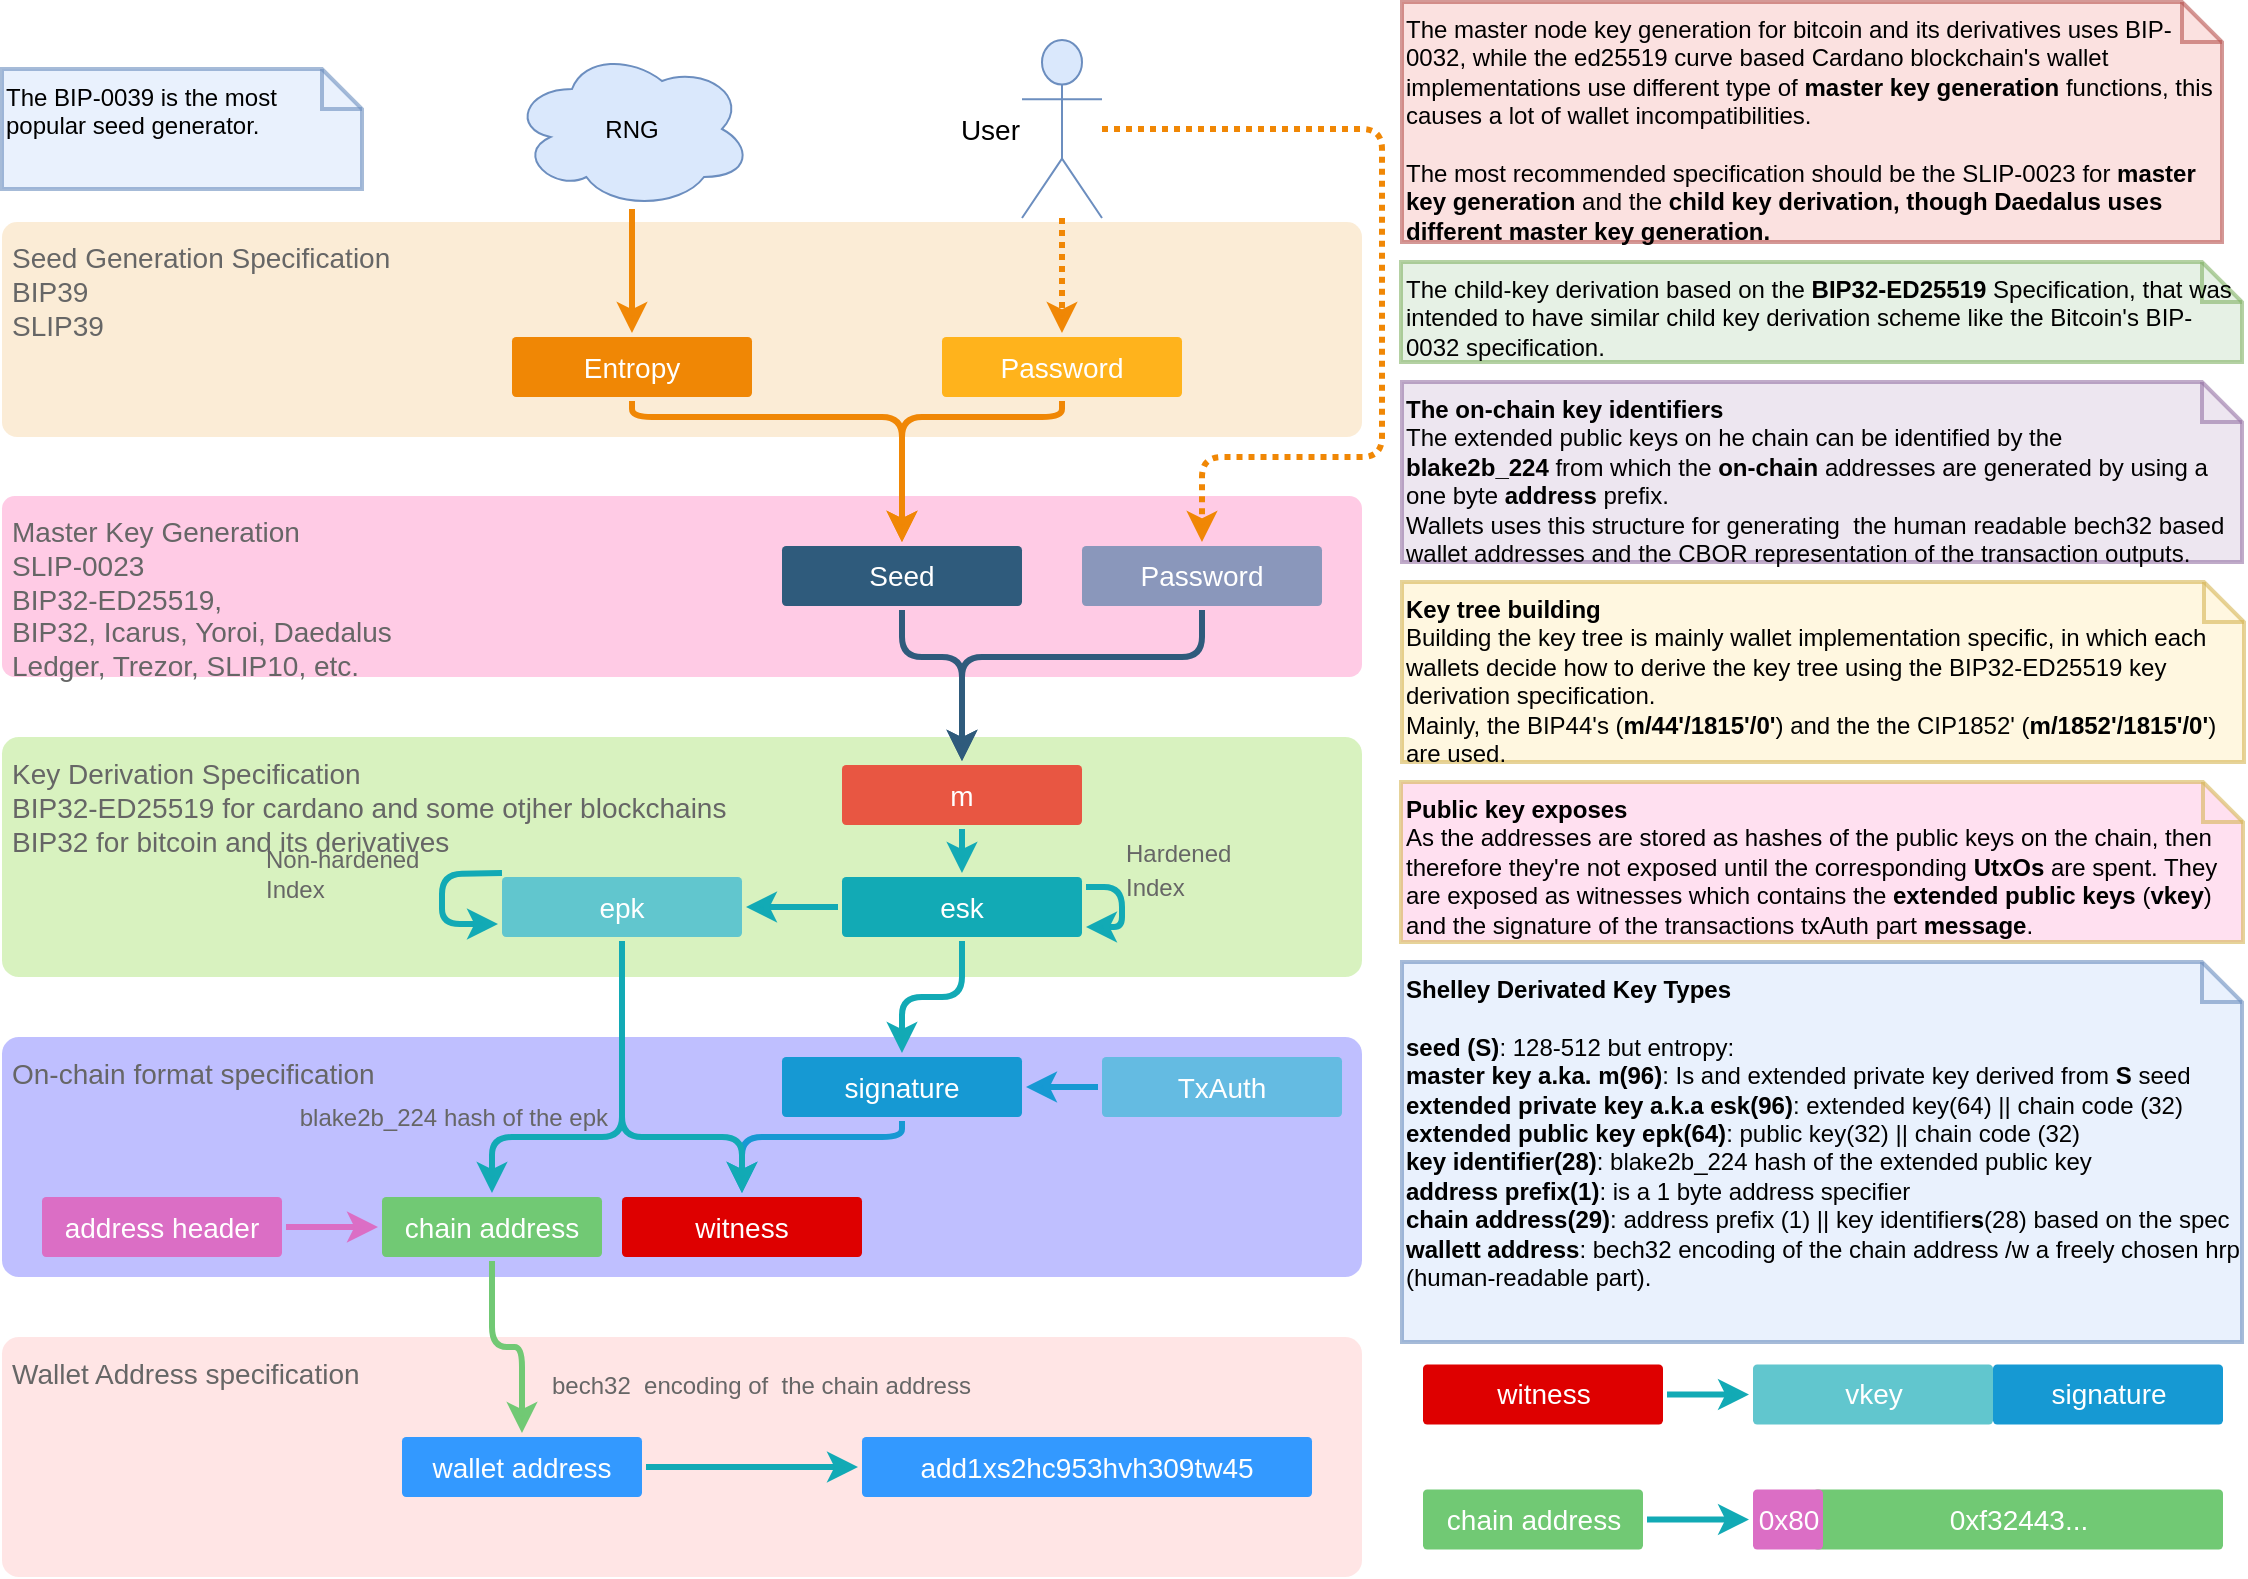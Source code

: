 <mxfile version="13.9.3" type="github">
  <diagram id="6a731a19-8d31-9384-78a2-239565b7b9f0" name="Page-1">
    <mxGraphModel dx="1249" dy="697" grid="1" gridSize="10" guides="1" tooltips="1" connect="1" arrows="1" fold="1" page="1" pageScale="1" pageWidth="1169" pageHeight="827" background="#ffffff" math="0" shadow="0">
      <root>
        <mxCell id="0" />
        <mxCell id="1" parent="0" />
        <mxCell id="wipezXwYWzIHXPL2F_X1-1816" value="On-chain format specification" style="rounded=1;whiteSpace=wrap;html=1;shadow=0;labelBackgroundColor=none;strokeColor=none;strokeWidth=3;fontFamily=Helvetica;fontSize=14;align=left;spacing=5;fontStyle=0;arcSize=7;perimeterSpacing=2;opacity=25;verticalAlign=top;fontColor=#666666;fillColor=#0000FF;" vertex="1" parent="1">
          <mxGeometry x="40" y="527.5" width="680" height="120" as="geometry" />
        </mxCell>
        <mxCell id="wipezXwYWzIHXPL2F_X1-1817" value="Wallet Address specification" style="rounded=1;whiteSpace=wrap;html=1;shadow=0;labelBackgroundColor=none;strokeColor=none;strokeWidth=3;fontFamily=Helvetica;fontSize=14;align=left;spacing=5;fontStyle=0;arcSize=7;perimeterSpacing=2;opacity=25;verticalAlign=top;fontColor=#666666;fillColor=#FF9999;" vertex="1" parent="1">
          <mxGeometry x="40" y="677.5" width="680" height="120" as="geometry" />
        </mxCell>
        <mxCell id="wipezXwYWzIHXPL2F_X1-1815" value="Key Derivation Specification&lt;br&gt;BIP32-ED25519 for cardano and some otjher blockchains&lt;br&gt;BIP32 for bitcoin and its derivatives" style="rounded=1;whiteSpace=wrap;html=1;shadow=0;labelBackgroundColor=none;strokeColor=none;strokeWidth=3;fontFamily=Helvetica;fontSize=14;align=left;spacing=5;fontStyle=0;arcSize=7;perimeterSpacing=2;opacity=25;verticalAlign=top;fontColor=#666666;fillColor=#66CC00;" vertex="1" parent="1">
          <mxGeometry x="40" y="377.5" width="680" height="120" as="geometry" />
        </mxCell>
        <mxCell id="wipezXwYWzIHXPL2F_X1-1813" value="Master Key Generation&lt;br&gt;SLIP-0023&lt;br&gt;BIP32-ED25519,&amp;nbsp;&lt;br&gt;BIP32, Icarus, Yoroi, Daedalus&lt;br&gt;Ledger, Trezor, SLIP10, etc." style="rounded=1;whiteSpace=wrap;html=1;shadow=0;labelBackgroundColor=none;strokeColor=none;strokeWidth=3;fontFamily=Helvetica;fontSize=14;align=left;spacing=5;fontStyle=0;arcSize=7;perimeterSpacing=2;opacity=25;verticalAlign=top;fontColor=#666666;fillColor=#FF3399;" vertex="1" parent="1">
          <mxGeometry x="40" y="257" width="680" height="90.5" as="geometry" />
        </mxCell>
        <mxCell id="wipezXwYWzIHXPL2F_X1-1812" value="Seed Generation Specification&lt;br&gt;&lt;span&gt;BIP39&lt;br&gt;SLIP39&lt;br&gt;&lt;/span&gt;" style="rounded=1;whiteSpace=wrap;html=1;shadow=0;labelBackgroundColor=none;strokeColor=none;strokeWidth=3;fontFamily=Helvetica;fontSize=14;align=left;spacing=5;fontStyle=0;arcSize=7;perimeterSpacing=2;opacity=25;fillColor=#F0B45B;verticalAlign=top;fontColor=#666666;" vertex="1" parent="1">
          <mxGeometry x="40" y="120" width="680" height="107.5" as="geometry" />
        </mxCell>
        <mxCell id="wipezXwYWzIHXPL2F_X1-1804" value="" style="edgeStyle=orthogonalEdgeStyle;rounded=1;jumpStyle=none;html=1;shadow=0;labelBackgroundColor=none;startArrow=none;startFill=0;endArrow=classic;endFill=1;jettySize=auto;orthogonalLoop=1;strokeColor=#F08705;strokeWidth=3;fontFamily=Helvetica;fontSize=14;fontColor=#FFFFFF;spacing=5;dashed=1;dashPattern=1 1;" edge="1" parent="1" source="wipezXwYWzIHXPL2F_X1-1779" target="wipezXwYWzIHXPL2F_X1-1787">
          <mxGeometry relative="1" as="geometry">
            <mxPoint x="580" y="128" as="sourcePoint" />
            <mxPoint x="580" y="215.5" as="targetPoint" />
            <Array as="points">
              <mxPoint x="730" y="73.5" />
              <mxPoint x="730" y="237.5" />
              <mxPoint x="640" y="237.5" />
            </Array>
          </mxGeometry>
        </mxCell>
        <mxCell id="1745" value="" style="edgeStyle=orthogonalEdgeStyle;rounded=1;jumpStyle=none;html=1;shadow=0;labelBackgroundColor=none;startArrow=none;startFill=0;endArrow=classic;endFill=1;jettySize=auto;orthogonalLoop=1;strokeWidth=3;fontFamily=Helvetica;fontSize=16;fontColor=#23445D;spacing=5;entryX=0.5;entryY=0;entryDx=0;entryDy=0;strokeColor=#F08705;" parent="1" source="1764" target="1749" edge="1">
          <mxGeometry relative="1" as="geometry">
            <mxPoint x="340" y="277.5" as="targetPoint" />
            <Array as="points">
              <mxPoint x="355" y="217.5" />
              <mxPoint x="490" y="217.5" />
            </Array>
          </mxGeometry>
        </mxCell>
        <mxCell id="1748" value="" style="edgeStyle=orthogonalEdgeStyle;rounded=1;jumpStyle=none;html=1;shadow=0;labelBackgroundColor=none;startArrow=none;startFill=0;endArrow=classic;endFill=1;jettySize=auto;orthogonalLoop=1;strokeColor=#2F5B7C;strokeWidth=3;fontFamily=Helvetica;fontSize=16;fontColor=#23445D;spacing=5;" parent="1" source="1749" target="1753" edge="1">
          <mxGeometry relative="1" as="geometry">
            <mxPoint x="500" y="389.5" as="targetPoint" />
            <Array as="points">
              <mxPoint x="490" y="337.5" />
              <mxPoint x="520" y="337.5" />
            </Array>
          </mxGeometry>
        </mxCell>
        <mxCell id="1749" value="Seed" style="rounded=1;whiteSpace=wrap;html=1;shadow=0;labelBackgroundColor=none;strokeColor=none;strokeWidth=3;fillColor=#2F5B7C;fontFamily=Helvetica;fontSize=14;fontColor=#FFFFFF;align=center;fontStyle=0;spacing=5;arcSize=7;perimeterSpacing=2;" parent="1" vertex="1">
          <mxGeometry x="430" y="282" width="120" height="30" as="geometry" />
        </mxCell>
        <mxCell id="1753" value="m" style="rounded=1;whiteSpace=wrap;html=1;shadow=0;labelBackgroundColor=none;strokeColor=none;strokeWidth=3;fillColor=#e85642;fontFamily=Helvetica;fontSize=14;fontColor=#FFFFFF;align=center;spacing=5;fontStyle=0;arcSize=7;perimeterSpacing=2;" parent="1" vertex="1">
          <mxGeometry x="460" y="391.5" width="120" height="30" as="geometry" />
        </mxCell>
        <mxCell id="1760" value="signature" style="rounded=1;whiteSpace=wrap;html=1;shadow=0;labelBackgroundColor=none;strokeColor=none;strokeWidth=3;fillColor=#1699d3;fontFamily=Helvetica;fontSize=14;fontColor=#FFFFFF;align=center;spacing=5;fontStyle=0;arcSize=7;perimeterSpacing=2;" parent="1" vertex="1">
          <mxGeometry x="430" y="537.5" width="120" height="30" as="geometry" />
        </mxCell>
        <mxCell id="1763" value="TxAuth" style="rounded=1;whiteSpace=wrap;html=1;shadow=0;labelBackgroundColor=none;strokeColor=none;strokeWidth=3;fillColor=#64bbe2;fontFamily=Helvetica;fontSize=14;fontColor=#FFFFFF;align=center;spacing=5;arcSize=7;perimeterSpacing=2;fontStyle=0" parent="1" vertex="1">
          <mxGeometry x="590" y="537.5" width="120" height="30" as="geometry" />
        </mxCell>
        <mxCell id="1764" value="Entropy" style="rounded=1;whiteSpace=wrap;html=1;shadow=0;labelBackgroundColor=none;strokeColor=none;strokeWidth=3;fillColor=#F08705;fontFamily=Helvetica;fontSize=14;fontColor=#FFFFFF;align=center;spacing=5;fontStyle=0;arcSize=7;perimeterSpacing=2;" parent="1" vertex="1">
          <mxGeometry x="295" y="177.5" width="120" height="30" as="geometry" />
        </mxCell>
        <mxCell id="1768" value="" style="edgeStyle=none;rounded=0;jumpStyle=none;html=1;shadow=0;labelBackgroundColor=none;startArrow=none;startFill=0;endArrow=classic;endFill=1;jettySize=auto;orthogonalLoop=1;strokeColor=#F08705;strokeWidth=3;fontFamily=Helvetica;fontSize=14;fontColor=#FFFFFF;spacing=5;" parent="1" source="wipezXwYWzIHXPL2F_X1-1784" target="1764" edge="1">
          <mxGeometry relative="1" as="geometry">
            <mxPoint x="322" y="217.5" as="sourcePoint" />
          </mxGeometry>
        </mxCell>
        <mxCell id="1772" value="epk" style="rounded=1;whiteSpace=wrap;html=1;shadow=0;labelBackgroundColor=none;strokeColor=none;strokeWidth=3;fillColor=#61c6ce;fontFamily=Helvetica;fontSize=14;fontColor=#FFFFFF;align=center;spacing=5;fontStyle=0;arcSize=7;perimeterSpacing=2;" parent="1" vertex="1">
          <mxGeometry x="290" y="447.5" width="120" height="30" as="geometry" />
        </mxCell>
        <mxCell id="1773" value="" style="edgeStyle=none;rounded=1;jumpStyle=none;html=1;shadow=0;labelBackgroundColor=none;startArrow=none;startFill=0;jettySize=auto;orthogonalLoop=1;strokeColor=#12AAB5;strokeWidth=3;fontFamily=Helvetica;fontSize=14;fontColor=#FFFFFF;spacing=5;fontStyle=1;fillColor=#b0e3e6;" parent="1" source="wipezXwYWzIHXPL2F_X1-1788" target="1772" edge="1">
          <mxGeometry relative="1" as="geometry">
            <mxPoint x="765.9" y="425" as="sourcePoint" />
          </mxGeometry>
        </mxCell>
        <mxCell id="wipezXwYWzIHXPL2F_X1-1779" value="User" style="shape=umlActor;verticalLabelPosition=middle;verticalAlign=middle;html=1;outlineConnect=0;fillColor=#dae8fc;strokeColor=#6c8ebf;labelPosition=left;align=right;fontStyle=0;fontSize=14;" vertex="1" parent="1">
          <mxGeometry x="550" y="29" width="40" height="89" as="geometry" />
        </mxCell>
        <mxCell id="wipezXwYWzIHXPL2F_X1-1782" value="" style="edgeStyle=none;rounded=0;jumpStyle=none;html=1;shadow=0;labelBackgroundColor=none;startArrow=none;startFill=0;endArrow=classic;endFill=1;jettySize=auto;orthogonalLoop=1;strokeColor=#F08705;strokeWidth=3;fontFamily=Helvetica;fontSize=14;fontColor=#FFFFFF;spacing=5;dashed=1;dashPattern=1 1;" edge="1" parent="1" source="wipezXwYWzIHXPL2F_X1-1779" target="wipezXwYWzIHXPL2F_X1-1783">
          <mxGeometry relative="1" as="geometry">
            <mxPoint x="374.091" y="109.5" as="sourcePoint" />
            <mxPoint x="470.909" y="216" as="targetPoint" />
          </mxGeometry>
        </mxCell>
        <mxCell id="wipezXwYWzIHXPL2F_X1-1783" value="Password" style="rounded=1;whiteSpace=wrap;html=1;shadow=0;labelBackgroundColor=none;strokeColor=none;strokeWidth=3;fontFamily=Helvetica;fontSize=14;fontColor=#FFFFFF;align=center;spacing=5;fontStyle=0;arcSize=7;perimeterSpacing=2;fillColor=#FFB31C;" vertex="1" parent="1">
          <mxGeometry x="510" y="177.5" width="120" height="30" as="geometry" />
        </mxCell>
        <mxCell id="wipezXwYWzIHXPL2F_X1-1784" value="RNG" style="ellipse;shape=cloud;whiteSpace=wrap;html=1;fillColor=#dae8fc;strokeColor=#6c8ebf;" vertex="1" parent="1">
          <mxGeometry x="295" y="33.5" width="120" height="80" as="geometry" />
        </mxCell>
        <mxCell id="wipezXwYWzIHXPL2F_X1-1785" value="" style="edgeStyle=orthogonalEdgeStyle;rounded=1;jumpStyle=none;html=1;shadow=0;labelBackgroundColor=none;startArrow=none;startFill=0;endArrow=classic;endFill=1;jettySize=auto;orthogonalLoop=1;strokeWidth=3;fontFamily=Helvetica;fontSize=16;fontColor=#23445D;spacing=5;entryX=0.5;entryY=0;entryDx=0;entryDy=0;strokeColor=#F08705;" edge="1" parent="1" source="wipezXwYWzIHXPL2F_X1-1783" target="1749">
          <mxGeometry relative="1" as="geometry">
            <mxPoint x="553.125" y="324" as="sourcePoint" />
            <mxPoint x="723" y="378.36" as="targetPoint" />
            <Array as="points">
              <mxPoint x="570" y="217.5" />
              <mxPoint x="490" y="217.5" />
            </Array>
          </mxGeometry>
        </mxCell>
        <mxCell id="wipezXwYWzIHXPL2F_X1-1787" value="Password" style="rounded=1;whiteSpace=wrap;html=1;shadow=0;labelBackgroundColor=none;strokeColor=none;strokeWidth=3;fontFamily=Helvetica;fontSize=14;fontColor=#FFFFFF;align=center;fontStyle=0;spacing=5;arcSize=7;perimeterSpacing=2;fillColor=#3D76A1;opacity=60;" vertex="1" parent="1">
          <mxGeometry x="580" y="282" width="120" height="30" as="geometry" />
        </mxCell>
        <mxCell id="wipezXwYWzIHXPL2F_X1-1788" value="esk" style="rounded=1;whiteSpace=wrap;html=1;shadow=0;labelBackgroundColor=none;strokeColor=none;strokeWidth=3;fillColor=#12aab5;fontFamily=Helvetica;fontSize=14;fontColor=#FFFFFF;align=center;spacing=5;fontStyle=0;arcSize=7;perimeterSpacing=2;" vertex="1" parent="1">
          <mxGeometry x="460" y="447.5" width="120" height="30" as="geometry" />
        </mxCell>
        <mxCell id="wipezXwYWzIHXPL2F_X1-1790" value="" style="edgeStyle=orthogonalEdgeStyle;rounded=1;jumpStyle=none;html=1;shadow=0;labelBackgroundColor=none;startArrow=none;startFill=0;endArrow=classic;endFill=1;jettySize=auto;orthogonalLoop=1;strokeColor=#2F5B7C;strokeWidth=3;fontFamily=Helvetica;fontSize=16;fontColor=#23445D;spacing=5;exitX=0.5;exitY=1;exitDx=0;exitDy=0;entryX=0.5;entryY=0;entryDx=0;entryDy=0;" edge="1" parent="1" source="wipezXwYWzIHXPL2F_X1-1787" target="1753">
          <mxGeometry relative="1" as="geometry">
            <mxPoint x="500" y="324" as="sourcePoint" />
            <mxPoint x="500" y="390" as="targetPoint" />
            <Array as="points">
              <mxPoint x="640" y="337.5" />
              <mxPoint x="520" y="337.5" />
            </Array>
          </mxGeometry>
        </mxCell>
        <mxCell id="wipezXwYWzIHXPL2F_X1-1791" value="" style="edgeStyle=none;rounded=1;jumpStyle=none;html=1;shadow=0;labelBackgroundColor=none;startArrow=none;startFill=0;jettySize=auto;orthogonalLoop=1;strokeColor=#12AAB5;strokeWidth=3;fontFamily=Helvetica;fontSize=14;fontColor=#FFFFFF;spacing=5;fontStyle=1;fillColor=#b0e3e6;exitX=0.5;exitY=1;exitDx=0;exitDy=0;entryX=0.5;entryY=0;entryDx=0;entryDy=0;" edge="1" parent="1" source="1753" target="wipezXwYWzIHXPL2F_X1-1788">
          <mxGeometry relative="1" as="geometry">
            <mxPoint x="592" y="502.833" as="sourcePoint" />
            <mxPoint x="648" y="512.167" as="targetPoint" />
          </mxGeometry>
        </mxCell>
        <mxCell id="wipezXwYWzIHXPL2F_X1-1792" value="" style="edgeStyle=none;rounded=0;jumpStyle=none;html=1;shadow=0;labelBackgroundColor=none;startArrow=none;startFill=0;endArrow=classic;endFill=1;jettySize=auto;orthogonalLoop=1;strokeColor=#1699D3;strokeWidth=3;fontFamily=Helvetica;fontSize=14;fontColor=#FFFFFF;spacing=5;" edge="1" parent="1" source="1763" target="1760">
          <mxGeometry relative="1" as="geometry">
            <mxPoint x="543.536" y="619.5" as="sourcePoint" />
            <mxPoint x="512.167" y="702" as="targetPoint" />
          </mxGeometry>
        </mxCell>
        <mxCell id="wipezXwYWzIHXPL2F_X1-1793" value="" style="edgeStyle=orthogonalEdgeStyle;rounded=1;jumpStyle=none;html=1;shadow=0;labelBackgroundColor=none;startArrow=none;startFill=0;jettySize=auto;orthogonalLoop=1;strokeWidth=3;fontFamily=Helvetica;fontSize=14;fontColor=#FFFFFF;spacing=5;fontStyle=1;fillColor=#b0e3e6;strokeColor=#12AAB5;" edge="1" parent="1" source="wipezXwYWzIHXPL2F_X1-1788" target="1760">
          <mxGeometry relative="1" as="geometry">
            <mxPoint x="592" y="502.833" as="sourcePoint" />
            <mxPoint x="648" y="512.167" as="targetPoint" />
          </mxGeometry>
        </mxCell>
        <mxCell id="wipezXwYWzIHXPL2F_X1-1794" value="witness" style="rounded=1;whiteSpace=wrap;html=1;shadow=0;labelBackgroundColor=none;strokeColor=none;strokeWidth=3;fontFamily=Helvetica;fontSize=14;fontColor=#FFFFFF;align=center;spacing=5;fontStyle=0;arcSize=7;perimeterSpacing=2;fillColor=#DE0000;" vertex="1" parent="1">
          <mxGeometry x="350" y="607.5" width="120" height="30" as="geometry" />
        </mxCell>
        <mxCell id="wipezXwYWzIHXPL2F_X1-1796" value="" style="edgeStyle=orthogonalEdgeStyle;rounded=1;jumpStyle=none;html=1;shadow=0;labelBackgroundColor=none;startArrow=none;startFill=0;endArrow=classic;endFill=1;jettySize=auto;orthogonalLoop=1;strokeColor=#1699D3;strokeWidth=3;fontFamily=Helvetica;fontSize=14;fontColor=#FFFFFF;spacing=5;exitX=0.5;exitY=1;exitDx=0;exitDy=0;" edge="1" parent="1" source="1760" target="wipezXwYWzIHXPL2F_X1-1794">
          <mxGeometry relative="1" as="geometry">
            <mxPoint x="658" y="602.5" as="sourcePoint" />
            <mxPoint x="602" y="602.5" as="targetPoint" />
            <Array as="points">
              <mxPoint x="490" y="577.5" />
              <mxPoint x="410" y="577.5" />
            </Array>
          </mxGeometry>
        </mxCell>
        <mxCell id="wipezXwYWzIHXPL2F_X1-1797" value="" style="edgeStyle=orthogonalEdgeStyle;rounded=1;jumpStyle=none;html=1;shadow=0;labelBackgroundColor=none;startArrow=none;startFill=0;jettySize=auto;orthogonalLoop=1;strokeColor=#12AAB5;strokeWidth=3;fontFamily=Helvetica;fontSize=14;fontColor=#FFFFFF;spacing=5;fontStyle=1;fillColor=#b0e3e6;exitX=0.5;exitY=1;exitDx=0;exitDy=0;" edge="1" parent="1" source="1772" target="wipezXwYWzIHXPL2F_X1-1794">
          <mxGeometry relative="1" as="geometry">
            <mxPoint x="531.545" y="509.5" as="sourcePoint" />
            <mxPoint x="538.455" y="585.5" as="targetPoint" />
            <Array as="points">
              <mxPoint x="350" y="577.5" />
              <mxPoint x="410" y="577.5" />
            </Array>
          </mxGeometry>
        </mxCell>
        <mxCell id="wipezXwYWzIHXPL2F_X1-1798" value="address header" style="rounded=1;whiteSpace=wrap;html=1;shadow=0;labelBackgroundColor=none;strokeColor=none;strokeWidth=3;fontFamily=Helvetica;fontSize=14;fontColor=#FFFFFF;align=center;spacing=5;fontStyle=0;arcSize=7;perimeterSpacing=2;fillColor=#DB6EC5;" vertex="1" parent="1">
          <mxGeometry x="60" y="607.5" width="120" height="30" as="geometry" />
        </mxCell>
        <mxCell id="wipezXwYWzIHXPL2F_X1-1801" value="chain address" style="rounded=1;whiteSpace=wrap;html=1;shadow=0;labelBackgroundColor=none;strokeColor=none;strokeWidth=3;fontFamily=Helvetica;fontSize=14;fontColor=#FFFFFF;align=center;spacing=5;fontStyle=0;arcSize=7;perimeterSpacing=2;fillColor=#71C974;" vertex="1" parent="1">
          <mxGeometry x="230" y="607.5" width="110" height="30" as="geometry" />
        </mxCell>
        <mxCell id="wipezXwYWzIHXPL2F_X1-1802" value="" style="edgeStyle=orthogonalEdgeStyle;rounded=1;jumpStyle=none;html=1;shadow=0;labelBackgroundColor=none;startArrow=none;startFill=0;jettySize=auto;orthogonalLoop=1;strokeColor=#12AAB5;strokeWidth=3;fontFamily=Helvetica;fontSize=14;fontColor=#FFFFFF;spacing=5;fontStyle=1;fillColor=#b0e3e6;entryX=0.5;entryY=0;entryDx=0;entryDy=0;" edge="1" parent="1" source="1772" target="wipezXwYWzIHXPL2F_X1-1801">
          <mxGeometry relative="1" as="geometry">
            <mxPoint x="360" y="509.5" as="sourcePoint" />
            <mxPoint x="445.665" y="665.5" as="targetPoint" />
            <Array as="points">
              <mxPoint x="350" y="577.5" />
              <mxPoint x="285" y="577.5" />
            </Array>
          </mxGeometry>
        </mxCell>
        <mxCell id="wipezXwYWzIHXPL2F_X1-1823" value="blake2b_224 hash of the epk" style="edgeLabel;html=1;align=right;verticalAlign=middle;resizable=0;points=[];fontSize=12;fontColor=#666666;labelBackgroundColor=none;labelPosition=left;verticalLabelPosition=middle;" vertex="1" connectable="0" parent="wipezXwYWzIHXPL2F_X1-1802">
          <mxGeometry x="0.48" y="-1" relative="1" as="geometry">
            <mxPoint x="37" y="-9" as="offset" />
          </mxGeometry>
        </mxCell>
        <mxCell id="wipezXwYWzIHXPL2F_X1-1852" style="edgeStyle=orthogonalEdgeStyle;rounded=1;orthogonalLoop=1;jettySize=auto;html=1;labelBackgroundColor=none;strokeColor=#12AAB5;strokeWidth=3;fontSize=12;fontColor=#666666;" edge="1" parent="1" source="wipezXwYWzIHXPL2F_X1-1806" target="wipezXwYWzIHXPL2F_X1-1830">
          <mxGeometry relative="1" as="geometry" />
        </mxCell>
        <mxCell id="wipezXwYWzIHXPL2F_X1-1806" value="wallet address" style="rounded=1;whiteSpace=wrap;html=1;shadow=0;labelBackgroundColor=none;strokeColor=none;strokeWidth=3;fontFamily=Helvetica;fontSize=14;fontColor=#FFFFFF;align=center;spacing=5;fontStyle=0;arcSize=7;perimeterSpacing=2;fillColor=#3399FF;" vertex="1" parent="1">
          <mxGeometry x="240" y="727.5" width="120" height="30" as="geometry" />
        </mxCell>
        <mxCell id="wipezXwYWzIHXPL2F_X1-1808" value="bech32&amp;nbsp; encoding of&amp;nbsp; the chain address" style="edgeStyle=orthogonalEdgeStyle;rounded=1;jumpStyle=none;html=1;shadow=0;labelBackgroundColor=none;startArrow=none;startFill=0;jettySize=auto;orthogonalLoop=1;strokeWidth=3;fontFamily=Helvetica;fontSize=12;spacing=5;fontStyle=0;fillColor=#b0e3e6;strokeColor=#71C974;fontColor=#666666;labelPosition=right;verticalLabelPosition=bottom;align=left;verticalAlign=top;" edge="1" parent="1" source="wipezXwYWzIHXPL2F_X1-1801" target="wipezXwYWzIHXPL2F_X1-1806">
          <mxGeometry x="0.189" y="10" relative="1" as="geometry">
            <mxPoint x="180" y="509.5" as="sourcePoint" />
            <mxPoint x="260" y="595.5" as="targetPoint" />
            <mxPoint as="offset" />
          </mxGeometry>
        </mxCell>
        <mxCell id="wipezXwYWzIHXPL2F_X1-1821" value="&lt;font style=&quot;font-size: 12px&quot;&gt;Hardened &lt;br&gt;Index&lt;/font&gt;" style="edgeStyle=orthogonalEdgeStyle;rounded=1;orthogonalLoop=1;jettySize=auto;html=1;fontSize=14;fontColor=#666666;strokeWidth=3;labelBackgroundColor=none;labelPosition=right;verticalLabelPosition=top;align=left;verticalAlign=bottom;strokeColor=#12AAB5;" edge="1" parent="1" source="wipezXwYWzIHXPL2F_X1-1788" target="wipezXwYWzIHXPL2F_X1-1788">
          <mxGeometry relative="1" as="geometry" />
        </mxCell>
        <mxCell id="wipezXwYWzIHXPL2F_X1-1827" value="" style="edgeStyle=orthogonalEdgeStyle;rounded=1;jumpStyle=none;html=1;shadow=0;labelBackgroundColor=none;startArrow=none;startFill=0;jettySize=auto;orthogonalLoop=1;strokeWidth=3;fontFamily=Helvetica;fontSize=14;fontColor=#FFFFFF;spacing=5;fontStyle=1;fillColor=#b0e3e6;strokeColor=#DB6EC5;entryX=0;entryY=0.5;entryDx=0;entryDy=0;" edge="1" parent="1" source="wipezXwYWzIHXPL2F_X1-1798" target="wipezXwYWzIHXPL2F_X1-1801">
          <mxGeometry relative="1" as="geometry">
            <mxPoint x="182" y="622.5" as="sourcePoint" />
            <mxPoint x="208" y="622.5" as="targetPoint" />
          </mxGeometry>
        </mxCell>
        <mxCell id="wipezXwYWzIHXPL2F_X1-1830" value="add1xs2hc953hvh309tw45" style="rounded=1;whiteSpace=wrap;html=1;shadow=0;labelBackgroundColor=none;strokeColor=none;strokeWidth=3;fontFamily=Helvetica;fontSize=14;fontColor=#FFFFFF;align=center;spacing=5;fontStyle=0;arcSize=7;perimeterSpacing=2;fillColor=#3399FF;" vertex="1" parent="1">
          <mxGeometry x="470" y="727.5" width="225" height="30" as="geometry" />
        </mxCell>
        <mxCell id="wipezXwYWzIHXPL2F_X1-1840" style="edgeStyle=orthogonalEdgeStyle;rounded=1;orthogonalLoop=1;jettySize=auto;html=1;labelBackgroundColor=none;strokeColor=#12AAB5;strokeWidth=3;fontSize=12;fontColor=#666666;" edge="1" parent="1" source="wipezXwYWzIHXPL2F_X1-1831" target="wipezXwYWzIHXPL2F_X1-1835">
          <mxGeometry relative="1" as="geometry" />
        </mxCell>
        <mxCell id="wipezXwYWzIHXPL2F_X1-1831" value="witness" style="rounded=1;whiteSpace=wrap;html=1;shadow=0;labelBackgroundColor=none;strokeColor=none;strokeWidth=3;fontFamily=Helvetica;fontSize=14;fontColor=#FFFFFF;align=center;spacing=5;fontStyle=0;arcSize=7;perimeterSpacing=2;fillColor=#DE0000;" vertex="1" parent="1">
          <mxGeometry x="750.5" y="691.25" width="120" height="30" as="geometry" />
        </mxCell>
        <mxCell id="wipezXwYWzIHXPL2F_X1-1832" value="0xf32443..." style="rounded=1;whiteSpace=wrap;html=1;shadow=0;labelBackgroundColor=none;strokeColor=none;strokeWidth=3;fontFamily=Helvetica;fontSize=14;fontColor=#FFFFFF;align=center;spacing=5;fontStyle=0;arcSize=7;perimeterSpacing=2;fillColor=#71C974;" vertex="1" parent="1">
          <mxGeometry x="945.5" y="753.75" width="205" height="30" as="geometry" />
        </mxCell>
        <mxCell id="wipezXwYWzIHXPL2F_X1-1833" value="0x80" style="rounded=1;whiteSpace=wrap;html=1;shadow=0;labelBackgroundColor=none;strokeColor=none;strokeWidth=3;fontFamily=Helvetica;fontSize=14;fontColor=#FFFFFF;align=center;spacing=5;fontStyle=0;arcSize=7;perimeterSpacing=2;fillColor=#DB6EC5;" vertex="1" parent="1">
          <mxGeometry x="915.5" y="753.75" width="35" height="30" as="geometry" />
        </mxCell>
        <mxCell id="wipezXwYWzIHXPL2F_X1-1835" value="vkey" style="rounded=1;whiteSpace=wrap;html=1;shadow=0;labelBackgroundColor=none;strokeColor=none;strokeWidth=3;fillColor=#61c6ce;fontFamily=Helvetica;fontSize=14;fontColor=#FFFFFF;align=center;spacing=5;fontStyle=0;arcSize=7;perimeterSpacing=2;" vertex="1" parent="1">
          <mxGeometry x="915.5" y="691.25" width="120" height="30" as="geometry" />
        </mxCell>
        <mxCell id="wipezXwYWzIHXPL2F_X1-1839" style="edgeStyle=orthogonalEdgeStyle;rounded=1;orthogonalLoop=1;jettySize=auto;html=1;labelBackgroundColor=none;strokeColor=#12AAB5;strokeWidth=3;fontSize=12;fontColor=#666666;" edge="1" parent="1" source="wipezXwYWzIHXPL2F_X1-1837" target="wipezXwYWzIHXPL2F_X1-1833">
          <mxGeometry relative="1" as="geometry" />
        </mxCell>
        <mxCell id="wipezXwYWzIHXPL2F_X1-1837" value="chain address" style="rounded=1;whiteSpace=wrap;html=1;shadow=0;labelBackgroundColor=none;strokeColor=none;strokeWidth=3;fontFamily=Helvetica;fontSize=14;fontColor=#FFFFFF;align=center;spacing=5;fontStyle=0;arcSize=7;perimeterSpacing=2;fillColor=#71C974;" vertex="1" parent="1">
          <mxGeometry x="750.5" y="753.75" width="110" height="30" as="geometry" />
        </mxCell>
        <mxCell id="wipezXwYWzIHXPL2F_X1-1838" value="signature" style="rounded=1;whiteSpace=wrap;html=1;shadow=0;labelBackgroundColor=none;strokeColor=none;strokeWidth=3;fillColor=#1699d3;fontFamily=Helvetica;fontSize=14;fontColor=#FFFFFF;align=center;spacing=5;fontStyle=0;arcSize=7;perimeterSpacing=2;" vertex="1" parent="1">
          <mxGeometry x="1035.5" y="691.25" width="115" height="30" as="geometry" />
        </mxCell>
        <mxCell id="wipezXwYWzIHXPL2F_X1-1843" style="edgeStyle=orthogonalEdgeStyle;rounded=1;orthogonalLoop=1;jettySize=auto;html=1;entryX=0;entryY=0.75;entryDx=0;entryDy=0;labelBackgroundColor=none;strokeWidth=3;fontSize=12;fontColor=#666666;strokeColor=#12AAB5;" edge="1" parent="1" source="1772" target="1772">
          <mxGeometry relative="1" as="geometry">
            <Array as="points">
              <mxPoint x="290" y="446" />
              <mxPoint x="260" y="446" />
              <mxPoint x="260" y="471" />
            </Array>
          </mxGeometry>
        </mxCell>
        <mxCell id="wipezXwYWzIHXPL2F_X1-1844" value="Non-hardened &lt;br&gt;Index" style="edgeLabel;html=1;align=left;verticalAlign=bottom;resizable=0;points=[];fontSize=12;fontColor=#666666;labelBackgroundColor=none;labelPosition=left;verticalLabelPosition=top;" vertex="1" connectable="0" parent="wipezXwYWzIHXPL2F_X1-1843">
          <mxGeometry x="-0.454" y="3" relative="1" as="geometry">
            <mxPoint x="-97.64" y="13.5" as="offset" />
          </mxGeometry>
        </mxCell>
        <mxCell id="wipezXwYWzIHXPL2F_X1-1846" value="The BIP-0039 is the most popular seed generator.&lt;br style=&quot;font-size: 12px;&quot;&gt;" style="shape=note;strokeWidth=2;fontSize=12;size=20;whiteSpace=wrap;html=1;fillColor=#dae8fc;strokeColor=#6c8ebf;labelBackgroundColor=none;opacity=60;align=left;verticalAlign=top;" vertex="1" parent="1">
          <mxGeometry x="40" y="43.5" width="180" height="60" as="geometry" />
        </mxCell>
        <mxCell id="wipezXwYWzIHXPL2F_X1-1848" value="The master node key generation for bitcoin and its derivatives uses BIP-0032, while the ed25519 curve based Cardano blockchain&#39;s wallet implementations use different type of &lt;b style=&quot;font-size: 12px;&quot;&gt;master key generation&lt;/b&gt;&amp;nbsp;functions, this causes a lot of wallet incompatibilities.&amp;nbsp;&lt;br style=&quot;font-size: 12px;&quot;&gt;&lt;br style=&quot;font-size: 12px;&quot;&gt;The most recommended specification should be the SLIP-0023 for &lt;b style=&quot;font-size: 12px;&quot;&gt;master key generation&lt;/b&gt; and the &lt;b style=&quot;font-size: 12px;&quot;&gt;child key derivation, though Daedalus uses different master key generation.&lt;/b&gt;" style="shape=note;strokeWidth=2;fontSize=12;size=20;whiteSpace=wrap;html=1;fillColor=#f8cecc;strokeColor=#b85450;labelBackgroundColor=none;opacity=60;align=left;verticalAlign=top;" vertex="1" parent="1">
          <mxGeometry x="740" y="10" width="410" height="120" as="geometry" />
        </mxCell>
        <mxCell id="wipezXwYWzIHXPL2F_X1-1849" value="The child-key derivation based on the &lt;b style=&quot;font-size: 12px;&quot;&gt;BIP32-ED25519&lt;/b&gt; Specification, that was intended to have similar child key derivation scheme like the Bitcoin&#39;s BIP-0032 specification.&lt;br style=&quot;font-size: 12px;&quot;&gt;" style="shape=note;strokeWidth=2;fontSize=12;size=20;whiteSpace=wrap;html=1;fillColor=#d5e8d4;strokeColor=#82b366;labelBackgroundColor=none;opacity=60;align=left;verticalAlign=top;" vertex="1" parent="1">
          <mxGeometry x="739.5" y="140" width="420.5" height="50" as="geometry" />
        </mxCell>
        <mxCell id="wipezXwYWzIHXPL2F_X1-1850" value="&lt;b style=&quot;font-size: 12px&quot;&gt;The on-chain key identifiers&lt;br style=&quot;font-size: 12px&quot;&gt;&lt;/b&gt;The extended public keys on he chain can be identified by the &lt;b style=&quot;font-size: 12px&quot;&gt;blake2b_224&lt;/b&gt;&amp;nbsp;from which the &lt;b style=&quot;font-size: 12px&quot;&gt;on-chain&amp;nbsp;&lt;/b&gt;addresses are generated by using a one byte &lt;b style=&quot;font-size: 12px&quot;&gt;address&amp;nbsp;&lt;/b&gt;prefix.&lt;br style=&quot;font-size: 12px&quot;&gt;Wallets uses this structure for generating&amp;nbsp; the human readable bech32 based wallet addresses and the CBOR representation of the transaction outputs." style="shape=note;strokeWidth=2;fontSize=12;size=20;whiteSpace=wrap;html=1;fillColor=#e1d5e7;strokeColor=#9673a6;labelBackgroundColor=none;opacity=60;align=left;verticalAlign=top;" vertex="1" parent="1">
          <mxGeometry x="740" y="200" width="420" height="90" as="geometry" />
        </mxCell>
        <mxCell id="wipezXwYWzIHXPL2F_X1-1851" value="&lt;b style=&quot;font-size: 12px;&quot;&gt;Key tree building&lt;br style=&quot;font-size: 12px;&quot;&gt;&lt;/b&gt;Building the key tree is mainly wallet implementation specific, in which each wallets decide how to derive the key tree using the BIP32-ED25519 key derivation specification.&lt;br style=&quot;font-size: 12px;&quot;&gt;Mainly, the BIP44&#39;s (&lt;b style=&quot;font-size: 12px;&quot;&gt;m/44&#39;/1815&#39;/0&#39;&lt;/b&gt;)&amp;nbsp;and the the CIP1852&#39; (&lt;b style=&quot;font-size: 12px;&quot;&gt;m/1852&#39;/1815&#39;/0&#39;&lt;/b&gt;) are used." style="shape=note;strokeWidth=2;fontSize=12;size=20;whiteSpace=wrap;html=1;fillColor=#fff2cc;strokeColor=#d6b656;labelBackgroundColor=none;opacity=60;align=left;verticalAlign=top;" vertex="1" parent="1">
          <mxGeometry x="740" y="300" width="421" height="90" as="geometry" />
        </mxCell>
        <mxCell id="wipezXwYWzIHXPL2F_X1-1853" value="&lt;b style=&quot;font-size: 12px;&quot;&gt;Public key exposes&lt;/b&gt;&lt;br style=&quot;font-size: 12px;&quot;&gt;As the addresses are stored as hashes of the public keys on the chain, then therefore they&#39;re not exposed until the corresponding &lt;b style=&quot;font-size: 12px;&quot;&gt;UtxOs&lt;/b&gt; are&amp;nbsp;spent. They are exposed as witnesses which contains the &lt;b style=&quot;font-size: 12px;&quot;&gt;extended public keys&lt;/b&gt; (&lt;b style=&quot;font-size: 12px;&quot;&gt;vkey&lt;/b&gt;) and the signature of the transactions txAuth part &lt;b style=&quot;font-size: 12px;&quot;&gt;message&lt;/b&gt;." style="shape=note;strokeWidth=2;fontSize=12;size=20;whiteSpace=wrap;html=1;strokeColor=#d6b656;labelBackgroundColor=none;opacity=60;align=left;verticalAlign=top;fillColor=#FFCCE6;" vertex="1" parent="1">
          <mxGeometry x="739.5" y="400" width="421" height="80" as="geometry" />
        </mxCell>
        <mxCell id="wipezXwYWzIHXPL2F_X1-1854" value="&lt;b&gt;Shelley Derivated Key Types&lt;/b&gt;&lt;br&gt;&lt;br&gt;&lt;b&gt;seed (S)&lt;/b&gt;: 128-512 but entropy:&lt;br&gt;&lt;b&gt;master key a.ka. m(96)&lt;/b&gt;: Is and extended private key derived from &lt;b&gt;S &lt;/b&gt;seed&lt;br&gt;&lt;b&gt;extended private key a.k.a esk(96)&lt;/b&gt;: extended key(64) || chain code (32)&lt;br&gt;&lt;b&gt;extended public key epk(64)&lt;/b&gt;: public key(32) || chain code (32)&lt;br&gt;&lt;b&gt;key identifier(28)&lt;/b&gt;: blake2b_224 hash of the extended public key&lt;br&gt;&lt;b&gt;address prefix(1)&lt;/b&gt;: is a 1 byte address specifier&lt;br&gt;&lt;b&gt;chain address(29)&lt;/b&gt;: address prefix (1) || key identifier&lt;b&gt;s&lt;/b&gt;(28) based on the spec&lt;br&gt;&lt;b&gt;wallett address&lt;/b&gt;: bech32 encoding of the chain address /w a freely chosen hrp (human-readable part)." style="shape=note;strokeWidth=2;fontSize=12;size=20;whiteSpace=wrap;html=1;fillColor=#dae8fc;strokeColor=#6c8ebf;labelBackgroundColor=none;opacity=60;align=left;verticalAlign=top;" vertex="1" parent="1">
          <mxGeometry x="740" y="490" width="420" height="190" as="geometry" />
        </mxCell>
      </root>
    </mxGraphModel>
  </diagram>
</mxfile>
